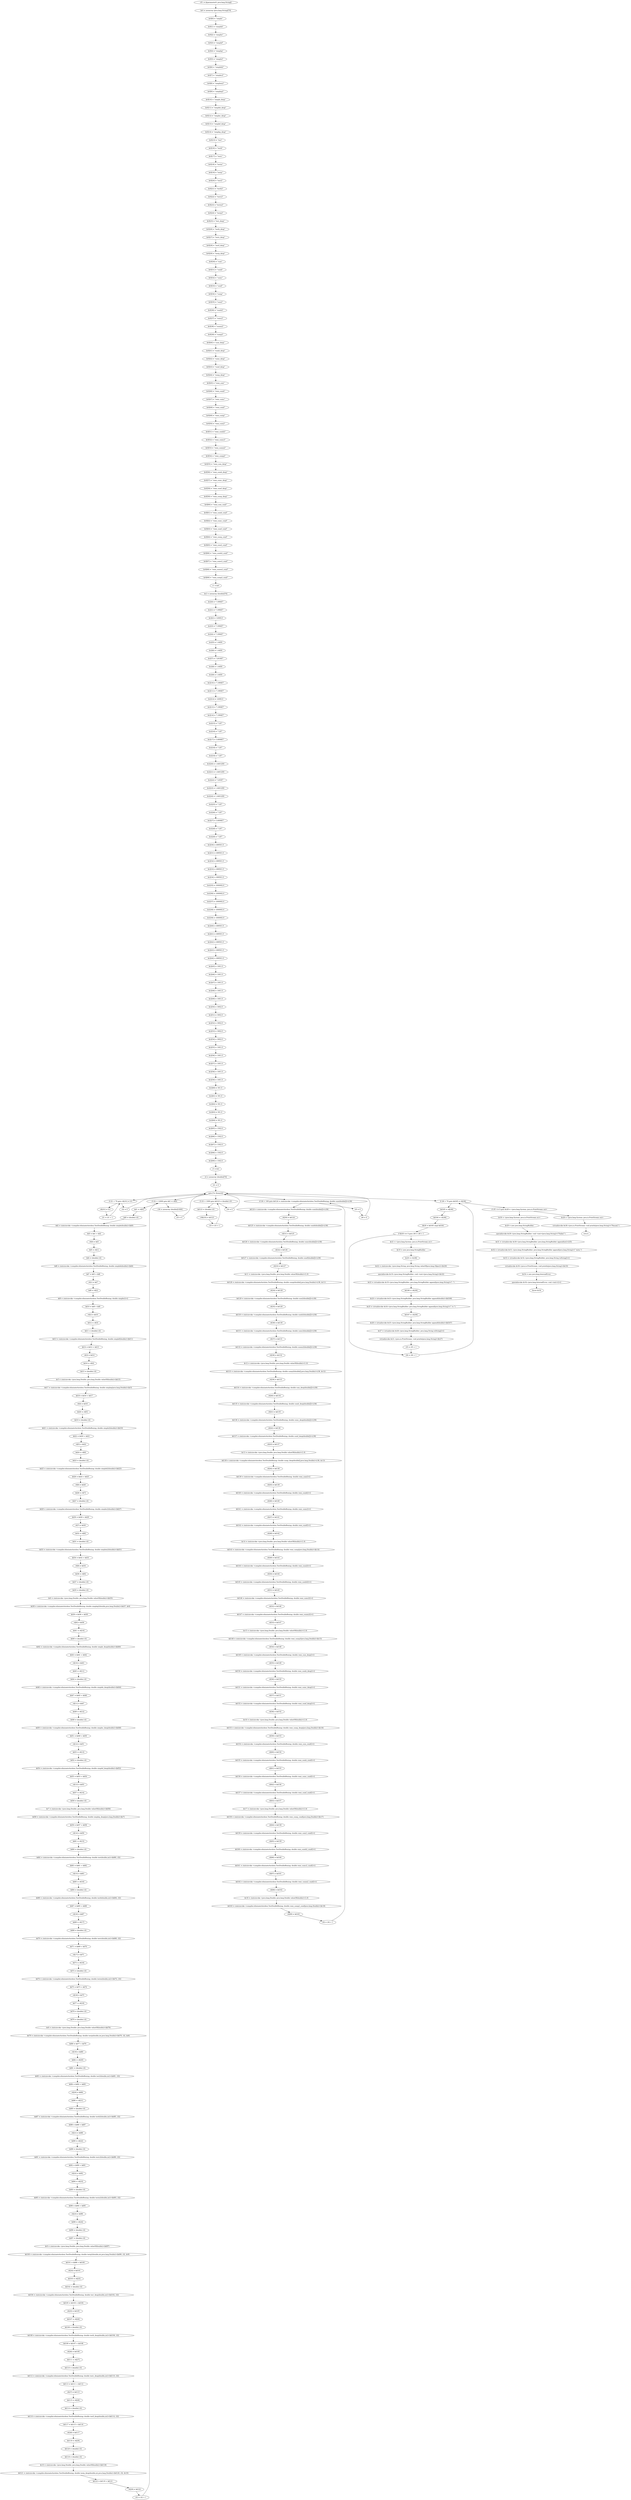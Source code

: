digraph "unitGraph" {
    "r35 := @parameter0: java.lang.String[]"
    "$r0 = newarray (java.lang.String)[70]"
    "$r0[0] = \"simple\""
    "$r0[1] = \"simpleb\""
    "$r0[2] = \"simplec\""
    "$r0[3] = \"simplef\""
    "$r0[4] = \"simplep\""
    "$r0[5] = \"simple2\""
    "$r0[6] = \"simpleb2\""
    "$r0[7] = \"simplec2\""
    "$r0[8] = \"simplem2\""
    "$r0[9] = \"simplep2\""
    "$r0[10] = \"simple_deop\""
    "$r0[11] = \"simpleb_deop\""
    "$r0[12] = \"simplec_deop\""
    "$r0[13] = \"simplef_deop\""
    "$r0[14] = \"simplep_deop\""
    "$r0[15] = \"test\""
    "$r0[16] = \"testb\""
    "$r0[17] = \"testc\""
    "$r0[18] = \"testm\""
    "$r0[19] = \"testp\""
    "$r0[20] = \"test2\""
    "$r0[21] = \"testb2\""
    "$r0[22] = \"testc2\""
    "$r0[23] = \"testm2\""
    "$r0[24] = \"testp2\""
    "$r0[25] = \"test_deop\""
    "$r0[26] = \"testb_deop\""
    "$r0[27] = \"testc_deop\""
    "$r0[28] = \"testf_deop\""
    "$r0[29] = \"testp_deop\""
    "$r0[30] = \"sum\""
    "$r0[31] = \"sumb\""
    "$r0[32] = \"sumc\""
    "$r0[33] = \"sumf\""
    "$r0[34] = \"sump\""
    "$r0[35] = \"sum2\""
    "$r0[36] = \"sumb2\""
    "$r0[37] = \"sumc2\""
    "$r0[38] = \"summ2\""
    "$r0[39] = \"sump2\""
    "$r0[40] = \"sum_deop\""
    "$r0[41] = \"sumb_deop\""
    "$r0[42] = \"sumc_deop\""
    "$r0[43] = \"sumf_deop\""
    "$r0[44] = \"sump_deop\""
    "$r0[45] = \"remi_sum\""
    "$r0[46] = \"remi_sumb\""
    "$r0[47] = \"remi_sumc\""
    "$r0[48] = \"remi_sumf\""
    "$r0[49] = \"remi_sump\""
    "$r0[50] = \"remi_sum2\""
    "$r0[51] = \"remi_sumb2\""
    "$r0[52] = \"remi_sumc2\""
    "$r0[53] = \"remi_summ2\""
    "$r0[54] = \"remi_sump2\""
    "$r0[55] = \"remi_sum_deop\""
    "$r0[56] = \"remi_sumb_deop\""
    "$r0[57] = \"remi_sumc_deop\""
    "$r0[58] = \"remi_sumf_deop\""
    "$r0[59] = \"remi_sump_deop\""
    "$r0[60] = \"remi_sum_cond\""
    "$r0[61] = \"remi_sumb_cond\""
    "$r0[62] = \"remi_sumc_cond\""
    "$r0[63] = \"remi_sumf_cond\""
    "$r0[64] = \"remi_sump_cond\""
    "$r0[65] = \"remi_sum2_cond\""
    "$r0[66] = \"remi_sumb2_cond\""
    "$r0[67] = \"remi_sumc2_cond\""
    "$r0[68] = \"remi_summ2_cond\""
    "$r0[69] = \"remi_sump2_cond\""
    "r1 = $r0"
    "$r2 = newarray (double)[70]"
    "$r2[0] = 7.1994E7"
    "$r2[1] = 7.1994E7"
    "$r2[2] = 12000.0"
    "$r2[3] = 7.1994E7"
    "$r2[4] = 7.1994E7"
    "$r2[5] = 1.44E8"
    "$r2[6] = 1.44E8"
    "$r2[7] = 7.2018E7"
    "$r2[8] = 1.44E8"
    "$r2[9] = 1.44E8"
    "$r2[10] = 7.1994E7"
    "$r2[11] = 7.1994E7"
    "$r2[12] = 12000.0"
    "$r2[13] = 7.1994E7"
    "$r2[14] = 7.1994E7"
    "$r2[15] = 7.2E7"
    "$r2[16] = 7.2E7"
    "$r2[17] = 3.6006E7"
    "$r2[18] = 7.2E7"
    "$r2[19] = 7.2E7"
    "$r2[20] = 1.44012E8"
    "$r2[21] = 1.44012E8"
    "$r2[22] = 7.203E7"
    "$r2[23] = 1.44012E8"
    "$r2[24] = 1.44012E8"
    "$r2[25] = 7.2E7"
    "$r2[26] = 7.2E7"
    "$r2[27] = 3.6006E7"
    "$r2[28] = 7.2E7"
    "$r2[29] = 7.2E7"
    "$r2[30] = 499501.0"
    "$r2[31] = 499501.0"
    "$r2[32] = 499501.0"
    "$r2[33] = 499501.0"
    "$r2[34] = 499501.0"
    "$r2[35] = 1000002.0"
    "$r2[36] = 1000002.0"
    "$r2[37] = 1000002.0"
    "$r2[38] = 1000002.0"
    "$r2[39] = 1000002.0"
    "$r2[40] = 499501.0"
    "$r2[41] = 499501.0"
    "$r2[42] = 499501.0"
    "$r2[43] = 499501.0"
    "$r2[44] = 499501.0"
    "$r2[45] = 1001.0"
    "$r2[46] = 1001.0"
    "$r2[47] = 1001.0"
    "$r2[48] = 1001.0"
    "$r2[49] = 1001.0"
    "$r2[50] = 3002.0"
    "$r2[51] = 3002.0"
    "$r2[52] = 3002.0"
    "$r2[53] = 3002.0"
    "$r2[54] = 3002.0"
    "$r2[55] = 1001.0"
    "$r2[56] = 1001.0"
    "$r2[57] = 1001.0"
    "$r2[58] = 1001.0"
    "$r2[59] = 1001.0"
    "$r2[60] = 501.0"
    "$r2[61] = 501.0"
    "$r2[62] = 501.0"
    "$r2[63] = 501.0"
    "$r2[64] = 501.0"
    "$r2[65] = 1502.0"
    "$r2[66] = 1502.0"
    "$r2[67] = 1502.0"
    "$r2[68] = 1502.0"
    "$r2[69] = 1502.0"
    "r3 = $r2"
    "r4 = newarray (double)[70]"
    "i31 = 0"
    "goto [?= (branch)]"
    "r4[i31] = 0.0"
    "i31 = i31 + 1"
    "if i31 < 70 goto r4[i31] = 0.0"
    "i32 = 0"
    "$d1 = r4[0]"
    "$d0 = (double) i32"
    "$d2 = staticinvoke <compiler.eliminateAutobox.TestDoubleBoxing: double simple(double)>($d0)"
    "$d3 = $d1 + $d2"
    "r4[0] = $d3"
    "$d5 = r4[1]"
    "$d4 = (double) i32"
    "$d6 = staticinvoke <compiler.eliminateAutobox.TestDoubleBoxing: double simpleb(double)>($d4)"
    "$d7 = $d5 + $d6"
    "r4[1] = $d7"
    "$d8 = r4[2]"
    "$d9 = staticinvoke <compiler.eliminateAutobox.TestDoubleBoxing: double simplec()>()"
    "$d10 = $d8 + $d9"
    "r4[2] = $d10"
    "$d12 = r4[3]"
    "$d11 = (double) i32"
    "$d13 = staticinvoke <compiler.eliminateAutobox.TestDoubleBoxing: double simplef(double)>($d11)"
    "$d14 = $d12 + $d13"
    "r4[3] = $d14"
    "$d16 = r4[4]"
    "$d15 = (double) i32"
    "$r5 = staticinvoke <java.lang.Double: java.lang.Double valueOf(double)>($d15)"
    "$d17 = staticinvoke <compiler.eliminateAutobox.TestDoubleBoxing: double simplep(java.lang.Double)>($r5)"
    "$d18 = $d16 + $d17"
    "r4[4] = $d18"
    "$d20 = r4[5]"
    "$d19 = (double) i32"
    "$d21 = staticinvoke <compiler.eliminateAutobox.TestDoubleBoxing: double simple2(double)>($d19)"
    "$d22 = $d20 + $d21"
    "r4[5] = $d22"
    "$d24 = r4[6]"
    "$d23 = (double) i32"
    "$d25 = staticinvoke <compiler.eliminateAutobox.TestDoubleBoxing: double simpleb2(double)>($d23)"
    "$d26 = $d24 + $d25"
    "r4[6] = $d26"
    "$d28 = r4[7]"
    "$d27 = (double) i32"
    "$d29 = staticinvoke <compiler.eliminateAutobox.TestDoubleBoxing: double simplec2(double)>($d27)"
    "$d30 = $d28 + $d29"
    "r4[7] = $d30"
    "$d32 = r4[8]"
    "$d31 = (double) i32"
    "$d33 = staticinvoke <compiler.eliminateAutobox.TestDoubleBoxing: double simplem2(double)>($d31)"
    "$d34 = $d32 + $d33"
    "r4[8] = $d34"
    "$d36 = r4[9]"
    "$d37 = (double) i32"
    "$d35 = (double) i32"
    "$r6 = staticinvoke <java.lang.Double: java.lang.Double valueOf(double)>($d35)"
    "$d38 = staticinvoke <compiler.eliminateAutobox.TestDoubleBoxing: double simplep2(double,java.lang.Double)>($d37, $r6)"
    "$d39 = $d36 + $d38"
    "r4[9] = $d39"
    "$d41 = r4[10]"
    "$d40 = (double) i32"
    "$d42 = staticinvoke <compiler.eliminateAutobox.TestDoubleBoxing: double simple_deop(double)>($d40)"
    "$d43 = $d41 + $d42"
    "r4[10] = $d43"
    "$d45 = r4[11]"
    "$d44 = (double) i32"
    "$d46 = staticinvoke <compiler.eliminateAutobox.TestDoubleBoxing: double simpleb_deop(double)>($d44)"
    "$d47 = $d45 + $d46"
    "r4[11] = $d47"
    "$d49 = r4[12]"
    "$d48 = (double) i32"
    "$d50 = staticinvoke <compiler.eliminateAutobox.TestDoubleBoxing: double simplec_deop(double)>($d48)"
    "$d51 = $d49 + $d50"
    "r4[12] = $d51"
    "$d53 = r4[13]"
    "$d52 = (double) i32"
    "$d54 = staticinvoke <compiler.eliminateAutobox.TestDoubleBoxing: double simplef_deop(double)>($d52)"
    "$d55 = $d53 + $d54"
    "r4[13] = $d55"
    "$d57 = r4[14]"
    "$d56 = (double) i32"
    "$r7 = staticinvoke <java.lang.Double: java.lang.Double valueOf(double)>($d56)"
    "$d58 = staticinvoke <compiler.eliminateAutobox.TestDoubleBoxing: double simplep_deop(java.lang.Double)>($r7)"
    "$d59 = $d57 + $d58"
    "r4[14] = $d59"
    "$d61 = r4[15]"
    "$d60 = (double) i32"
    "$d62 = staticinvoke <compiler.eliminateAutobox.TestDoubleBoxing: double test(double,int)>($d60, i32)"
    "$d63 = $d61 + $d62"
    "r4[15] = $d63"
    "$d65 = r4[16]"
    "$d64 = (double) i32"
    "$d66 = staticinvoke <compiler.eliminateAutobox.TestDoubleBoxing: double testb(double,int)>($d64, i32)"
    "$d67 = $d65 + $d66"
    "r4[16] = $d67"
    "$d69 = r4[17]"
    "$d68 = (double) i32"
    "$d70 = staticinvoke <compiler.eliminateAutobox.TestDoubleBoxing: double testc(double,int)>($d68, i32)"
    "$d71 = $d69 + $d70"
    "r4[17] = $d71"
    "$d73 = r4[18]"
    "$d72 = (double) i32"
    "$d74 = staticinvoke <compiler.eliminateAutobox.TestDoubleBoxing: double testm(double,int)>($d72, i32)"
    "$d75 = $d73 + $d74"
    "r4[18] = $d75"
    "$d77 = r4[19]"
    "$d78 = (double) i32"
    "$d76 = (double) i32"
    "$r8 = staticinvoke <java.lang.Double: java.lang.Double valueOf(double)>($d76)"
    "$d79 = staticinvoke <compiler.eliminateAutobox.TestDoubleBoxing: double testp(double,int,java.lang.Double)>($d78, i32, $r8)"
    "$d80 = $d77 + $d79"
    "r4[19] = $d80"
    "$d82 = r4[20]"
    "$d81 = (double) i32"
    "$d83 = staticinvoke <compiler.eliminateAutobox.TestDoubleBoxing: double test2(double,int)>($d81, i32)"
    "$d84 = $d82 + $d83"
    "r4[20] = $d84"
    "$d86 = r4[21]"
    "$d85 = (double) i32"
    "$d87 = staticinvoke <compiler.eliminateAutobox.TestDoubleBoxing: double testb2(double,int)>($d85, i32)"
    "$d88 = $d86 + $d87"
    "r4[21] = $d88"
    "$d90 = r4[22]"
    "$d89 = (double) i32"
    "$d91 = staticinvoke <compiler.eliminateAutobox.TestDoubleBoxing: double testc2(double,int)>($d89, i32)"
    "$d92 = $d90 + $d91"
    "r4[22] = $d92"
    "$d94 = r4[23]"
    "$d93 = (double) i32"
    "$d95 = staticinvoke <compiler.eliminateAutobox.TestDoubleBoxing: double testm2(double,int)>($d93, i32)"
    "$d96 = $d94 + $d95"
    "r4[23] = $d96"
    "$d98 = r4[24]"
    "$d99 = (double) i32"
    "$d97 = (double) i32"
    "$r9 = staticinvoke <java.lang.Double: java.lang.Double valueOf(double)>($d97)"
    "$d100 = staticinvoke <compiler.eliminateAutobox.TestDoubleBoxing: double testp2(double,int,java.lang.Double)>($d99, i32, $r9)"
    "$d101 = $d98 + $d100"
    "r4[24] = $d101"
    "$d103 = r4[25]"
    "$d102 = (double) i32"
    "$d104 = staticinvoke <compiler.eliminateAutobox.TestDoubleBoxing: double test_deop(double,int)>($d102, i32)"
    "$d105 = $d103 + $d104"
    "r4[25] = $d105"
    "$d107 = r4[26]"
    "$d106 = (double) i32"
    "$d108 = staticinvoke <compiler.eliminateAutobox.TestDoubleBoxing: double testb_deop(double,int)>($d106, i32)"
    "$d109 = $d107 + $d108"
    "r4[26] = $d109"
    "$d111 = r4[27]"
    "$d110 = (double) i32"
    "$d112 = staticinvoke <compiler.eliminateAutobox.TestDoubleBoxing: double testc_deop(double,int)>($d110, i32)"
    "$d113 = $d111 + $d112"
    "r4[27] = $d113"
    "$d115 = r4[28]"
    "$d114 = (double) i32"
    "$d116 = staticinvoke <compiler.eliminateAutobox.TestDoubleBoxing: double testf_deop(double,int)>($d114, i32)"
    "$d117 = $d115 + $d116"
    "r4[28] = $d117"
    "$d119 = r4[29]"
    "$d120 = (double) i32"
    "$d118 = (double) i32"
    "$r10 = staticinvoke <java.lang.Double: java.lang.Double valueOf(double)>($d118)"
    "$d121 = staticinvoke <compiler.eliminateAutobox.TestDoubleBoxing: double testp_deop(double,int,java.lang.Double)>($d120, i32, $r10)"
    "$d122 = $d119 + $d121"
    "r4[29] = $d122"
    "i32 = i32 + 1"
    "if i32 < 12000 goto $d1 = r4[0]"
    "r36 = newarray (double)[1000]"
    "i33 = 0"
    "$d123 = (double) i33"
    "r36[i33] = $d123"
    "i33 = i33 + 1"
    "if i33 < 1000 goto $d123 = (double) i33"
    "i34 = 0"
    "$d124 = staticinvoke <compiler.eliminateAutobox.TestDoubleBoxing: double sum(double[])>(r36)"
    "r4[30] = $d124"
    "$d125 = staticinvoke <compiler.eliminateAutobox.TestDoubleBoxing: double sumb(double[])>(r36)"
    "r4[31] = $d125"
    "$d126 = staticinvoke <compiler.eliminateAutobox.TestDoubleBoxing: double sumc(double[])>(r36)"
    "r4[32] = $d126"
    "$d127 = staticinvoke <compiler.eliminateAutobox.TestDoubleBoxing: double sumf(double[])>(r36)"
    "r4[33] = $d127"
    "$r11 = staticinvoke <java.lang.Double: java.lang.Double valueOf(double)>(1.0)"
    "$d128 = staticinvoke <compiler.eliminateAutobox.TestDoubleBoxing: double sump(double[],java.lang.Double)>(r36, $r11)"
    "r4[34] = $d128"
    "$d129 = staticinvoke <compiler.eliminateAutobox.TestDoubleBoxing: double sum2(double[])>(r36)"
    "r4[35] = $d129"
    "$d130 = staticinvoke <compiler.eliminateAutobox.TestDoubleBoxing: double sumb2(double[])>(r36)"
    "r4[36] = $d130"
    "$d131 = staticinvoke <compiler.eliminateAutobox.TestDoubleBoxing: double sumc2(double[])>(r36)"
    "r4[37] = $d131"
    "$d132 = staticinvoke <compiler.eliminateAutobox.TestDoubleBoxing: double summ2(double[])>(r36)"
    "r4[38] = $d132"
    "$r12 = staticinvoke <java.lang.Double: java.lang.Double valueOf(double)>(1.0)"
    "$d133 = staticinvoke <compiler.eliminateAutobox.TestDoubleBoxing: double sump2(double[],java.lang.Double)>(r36, $r12)"
    "r4[39] = $d133"
    "$d134 = staticinvoke <compiler.eliminateAutobox.TestDoubleBoxing: double sum_deop(double[])>(r36)"
    "r4[40] = $d134"
    "$d135 = staticinvoke <compiler.eliminateAutobox.TestDoubleBoxing: double sumb_deop(double[])>(r36)"
    "r4[41] = $d135"
    "$d136 = staticinvoke <compiler.eliminateAutobox.TestDoubleBoxing: double sumc_deop(double[])>(r36)"
    "r4[42] = $d136"
    "$d137 = staticinvoke <compiler.eliminateAutobox.TestDoubleBoxing: double sumf_deop(double[])>(r36)"
    "r4[43] = $d137"
    "$r13 = staticinvoke <java.lang.Double: java.lang.Double valueOf(double)>(1.0)"
    "$d138 = staticinvoke <compiler.eliminateAutobox.TestDoubleBoxing: double sump_deop(double[],java.lang.Double)>(r36, $r13)"
    "r4[44] = $d138"
    "$d139 = staticinvoke <compiler.eliminateAutobox.TestDoubleBoxing: double remi_sum()>()"
    "r4[45] = $d139"
    "$d140 = staticinvoke <compiler.eliminateAutobox.TestDoubleBoxing: double remi_sumb()>()"
    "r4[46] = $d140"
    "$d141 = staticinvoke <compiler.eliminateAutobox.TestDoubleBoxing: double remi_sumc()>()"
    "r4[47] = $d141"
    "$d142 = staticinvoke <compiler.eliminateAutobox.TestDoubleBoxing: double remi_sumf()>()"
    "r4[48] = $d142"
    "$r14 = staticinvoke <java.lang.Double: java.lang.Double valueOf(double)>(1.0)"
    "$d143 = staticinvoke <compiler.eliminateAutobox.TestDoubleBoxing: double remi_sump(java.lang.Double)>($r14)"
    "r4[49] = $d143"
    "$d144 = staticinvoke <compiler.eliminateAutobox.TestDoubleBoxing: double remi_sum2()>()"
    "r4[50] = $d144"
    "$d145 = staticinvoke <compiler.eliminateAutobox.TestDoubleBoxing: double remi_sumb2()>()"
    "r4[51] = $d145"
    "$d146 = staticinvoke <compiler.eliminateAutobox.TestDoubleBoxing: double remi_sumc2()>()"
    "r4[52] = $d146"
    "$d147 = staticinvoke <compiler.eliminateAutobox.TestDoubleBoxing: double remi_summ2()>()"
    "r4[53] = $d147"
    "$r15 = staticinvoke <java.lang.Double: java.lang.Double valueOf(double)>(1.0)"
    "$d148 = staticinvoke <compiler.eliminateAutobox.TestDoubleBoxing: double remi_sump2(java.lang.Double)>($r15)"
    "r4[54] = $d148"
    "$d149 = staticinvoke <compiler.eliminateAutobox.TestDoubleBoxing: double remi_sum_deop()>()"
    "r4[55] = $d149"
    "$d150 = staticinvoke <compiler.eliminateAutobox.TestDoubleBoxing: double remi_sumb_deop()>()"
    "r4[56] = $d150"
    "$d151 = staticinvoke <compiler.eliminateAutobox.TestDoubleBoxing: double remi_sumc_deop()>()"
    "r4[57] = $d151"
    "$d152 = staticinvoke <compiler.eliminateAutobox.TestDoubleBoxing: double remi_sumf_deop()>()"
    "r4[58] = $d152"
    "$r16 = staticinvoke <java.lang.Double: java.lang.Double valueOf(double)>(1.0)"
    "$d153 = staticinvoke <compiler.eliminateAutobox.TestDoubleBoxing: double remi_sump_deop(java.lang.Double)>($r16)"
    "r4[59] = $d153"
    "$d154 = staticinvoke <compiler.eliminateAutobox.TestDoubleBoxing: double remi_sum_cond()>()"
    "r4[60] = $d154"
    "$d155 = staticinvoke <compiler.eliminateAutobox.TestDoubleBoxing: double remi_sumb_cond()>()"
    "r4[61] = $d155"
    "$d156 = staticinvoke <compiler.eliminateAutobox.TestDoubleBoxing: double remi_sumc_cond()>()"
    "r4[62] = $d156"
    "$d157 = staticinvoke <compiler.eliminateAutobox.TestDoubleBoxing: double remi_sumf_cond()>()"
    "r4[63] = $d157"
    "$r17 = staticinvoke <java.lang.Double: java.lang.Double valueOf(double)>(1.0)"
    "$d158 = staticinvoke <compiler.eliminateAutobox.TestDoubleBoxing: double remi_sump_cond(java.lang.Double)>($r17)"
    "r4[64] = $d158"
    "$d159 = staticinvoke <compiler.eliminateAutobox.TestDoubleBoxing: double remi_sum2_cond()>()"
    "r4[65] = $d159"
    "$d160 = staticinvoke <compiler.eliminateAutobox.TestDoubleBoxing: double remi_sumb2_cond()>()"
    "r4[66] = $d160"
    "$d161 = staticinvoke <compiler.eliminateAutobox.TestDoubleBoxing: double remi_sumc2_cond()>()"
    "r4[67] = $d161"
    "$d162 = staticinvoke <compiler.eliminateAutobox.TestDoubleBoxing: double remi_summ2_cond()>()"
    "r4[68] = $d162"
    "$r18 = staticinvoke <java.lang.Double: java.lang.Double valueOf(double)>(1.0)"
    "$d163 = staticinvoke <compiler.eliminateAutobox.TestDoubleBoxing: double remi_sump2_cond(java.lang.Double)>($r18)"
    "r4[69] = $d163"
    "i34 = i34 + 1"
    "if i34 < 100 goto $d124 = staticinvoke <compiler.eliminateAutobox.TestDoubleBoxing: double sum(double[])>(r36)"
    "i35 = 0"
    "i36 = 0"
    "$d165 = r4[i36]"
    "$d164 = r3[i36]"
    "$b30 = $d165 cmpl $d164"
    "if $b30 == 0 goto i36 = i36 + 1"
    "$r21 = <java.lang.System: java.io.PrintStream err>"
    "$r19 = new java.lang.StringBuilder"
    "$r20 = r1[i36]"
    "$r22 = staticinvoke <java.lang.String: java.lang.String valueOf(java.lang.Object)>($r20)"
    "specialinvoke $r19.<java.lang.StringBuilder: void <init>(java.lang.String)>($r22)"
    "$r23 = virtualinvoke $r19.<java.lang.StringBuilder: java.lang.StringBuilder append(java.lang.String)>(\": \")"
    "$d166 = r4[i36]"
    "$r24 = virtualinvoke $r23.<java.lang.StringBuilder: java.lang.StringBuilder append(double)>($d166)"
    "$r25 = virtualinvoke $r24.<java.lang.StringBuilder: java.lang.StringBuilder append(java.lang.String)>(\" != \")"
    "$d167 = r3[i36]"
    "$r26 = virtualinvoke $r25.<java.lang.StringBuilder: java.lang.StringBuilder append(double)>($d167)"
    "$r27 = virtualinvoke $r26.<java.lang.StringBuilder: java.lang.String toString()>()"
    "virtualinvoke $r21.<java.io.PrintStream: void println(java.lang.String)>($r27)"
    "i35 = i35 + 1"
    "i36 = i36 + 1"
    "if i36 < 70 goto $d165 = r4[i36]"
    "if i35 <= 0 goto $r28 = <java.lang.System: java.io.PrintStream out>"
    "$r30 = <java.lang.System: java.io.PrintStream err>"
    "$r29 = new java.lang.StringBuilder"
    "specialinvoke $r29.<java.lang.StringBuilder: void <init>(java.lang.String)>(\"Failed \")"
    "$r31 = virtualinvoke $r29.<java.lang.StringBuilder: java.lang.StringBuilder append(int)>(i35)"
    "$r32 = virtualinvoke $r31.<java.lang.StringBuilder: java.lang.StringBuilder append(java.lang.String)>(\" tests.\")"
    "$r33 = virtualinvoke $r32.<java.lang.StringBuilder: java.lang.String toString()>()"
    "virtualinvoke $r30.<java.io.PrintStream: void println(java.lang.String)>($r33)"
    "$r34 = new java.lang.InternalError"
    "specialinvoke $r34.<java.lang.InternalError: void <init>()>()"
    "throw $r34"
    "$r28 = <java.lang.System: java.io.PrintStream out>"
    "virtualinvoke $r28.<java.io.PrintStream: void println(java.lang.String)>(\"Passed.\")"
    "return"
    "r35 := @parameter0: java.lang.String[]"->"$r0 = newarray (java.lang.String)[70]";
    "$r0 = newarray (java.lang.String)[70]"->"$r0[0] = \"simple\"";
    "$r0[0] = \"simple\""->"$r0[1] = \"simpleb\"";
    "$r0[1] = \"simpleb\""->"$r0[2] = \"simplec\"";
    "$r0[2] = \"simplec\""->"$r0[3] = \"simplef\"";
    "$r0[3] = \"simplef\""->"$r0[4] = \"simplep\"";
    "$r0[4] = \"simplep\""->"$r0[5] = \"simple2\"";
    "$r0[5] = \"simple2\""->"$r0[6] = \"simpleb2\"";
    "$r0[6] = \"simpleb2\""->"$r0[7] = \"simplec2\"";
    "$r0[7] = \"simplec2\""->"$r0[8] = \"simplem2\"";
    "$r0[8] = \"simplem2\""->"$r0[9] = \"simplep2\"";
    "$r0[9] = \"simplep2\""->"$r0[10] = \"simple_deop\"";
    "$r0[10] = \"simple_deop\""->"$r0[11] = \"simpleb_deop\"";
    "$r0[11] = \"simpleb_deop\""->"$r0[12] = \"simplec_deop\"";
    "$r0[12] = \"simplec_deop\""->"$r0[13] = \"simplef_deop\"";
    "$r0[13] = \"simplef_deop\""->"$r0[14] = \"simplep_deop\"";
    "$r0[14] = \"simplep_deop\""->"$r0[15] = \"test\"";
    "$r0[15] = \"test\""->"$r0[16] = \"testb\"";
    "$r0[16] = \"testb\""->"$r0[17] = \"testc\"";
    "$r0[17] = \"testc\""->"$r0[18] = \"testm\"";
    "$r0[18] = \"testm\""->"$r0[19] = \"testp\"";
    "$r0[19] = \"testp\""->"$r0[20] = \"test2\"";
    "$r0[20] = \"test2\""->"$r0[21] = \"testb2\"";
    "$r0[21] = \"testb2\""->"$r0[22] = \"testc2\"";
    "$r0[22] = \"testc2\""->"$r0[23] = \"testm2\"";
    "$r0[23] = \"testm2\""->"$r0[24] = \"testp2\"";
    "$r0[24] = \"testp2\""->"$r0[25] = \"test_deop\"";
    "$r0[25] = \"test_deop\""->"$r0[26] = \"testb_deop\"";
    "$r0[26] = \"testb_deop\""->"$r0[27] = \"testc_deop\"";
    "$r0[27] = \"testc_deop\""->"$r0[28] = \"testf_deop\"";
    "$r0[28] = \"testf_deop\""->"$r0[29] = \"testp_deop\"";
    "$r0[29] = \"testp_deop\""->"$r0[30] = \"sum\"";
    "$r0[30] = \"sum\""->"$r0[31] = \"sumb\"";
    "$r0[31] = \"sumb\""->"$r0[32] = \"sumc\"";
    "$r0[32] = \"sumc\""->"$r0[33] = \"sumf\"";
    "$r0[33] = \"sumf\""->"$r0[34] = \"sump\"";
    "$r0[34] = \"sump\""->"$r0[35] = \"sum2\"";
    "$r0[35] = \"sum2\""->"$r0[36] = \"sumb2\"";
    "$r0[36] = \"sumb2\""->"$r0[37] = \"sumc2\"";
    "$r0[37] = \"sumc2\""->"$r0[38] = \"summ2\"";
    "$r0[38] = \"summ2\""->"$r0[39] = \"sump2\"";
    "$r0[39] = \"sump2\""->"$r0[40] = \"sum_deop\"";
    "$r0[40] = \"sum_deop\""->"$r0[41] = \"sumb_deop\"";
    "$r0[41] = \"sumb_deop\""->"$r0[42] = \"sumc_deop\"";
    "$r0[42] = \"sumc_deop\""->"$r0[43] = \"sumf_deop\"";
    "$r0[43] = \"sumf_deop\""->"$r0[44] = \"sump_deop\"";
    "$r0[44] = \"sump_deop\""->"$r0[45] = \"remi_sum\"";
    "$r0[45] = \"remi_sum\""->"$r0[46] = \"remi_sumb\"";
    "$r0[46] = \"remi_sumb\""->"$r0[47] = \"remi_sumc\"";
    "$r0[47] = \"remi_sumc\""->"$r0[48] = \"remi_sumf\"";
    "$r0[48] = \"remi_sumf\""->"$r0[49] = \"remi_sump\"";
    "$r0[49] = \"remi_sump\""->"$r0[50] = \"remi_sum2\"";
    "$r0[50] = \"remi_sum2\""->"$r0[51] = \"remi_sumb2\"";
    "$r0[51] = \"remi_sumb2\""->"$r0[52] = \"remi_sumc2\"";
    "$r0[52] = \"remi_sumc2\""->"$r0[53] = \"remi_summ2\"";
    "$r0[53] = \"remi_summ2\""->"$r0[54] = \"remi_sump2\"";
    "$r0[54] = \"remi_sump2\""->"$r0[55] = \"remi_sum_deop\"";
    "$r0[55] = \"remi_sum_deop\""->"$r0[56] = \"remi_sumb_deop\"";
    "$r0[56] = \"remi_sumb_deop\""->"$r0[57] = \"remi_sumc_deop\"";
    "$r0[57] = \"remi_sumc_deop\""->"$r0[58] = \"remi_sumf_deop\"";
    "$r0[58] = \"remi_sumf_deop\""->"$r0[59] = \"remi_sump_deop\"";
    "$r0[59] = \"remi_sump_deop\""->"$r0[60] = \"remi_sum_cond\"";
    "$r0[60] = \"remi_sum_cond\""->"$r0[61] = \"remi_sumb_cond\"";
    "$r0[61] = \"remi_sumb_cond\""->"$r0[62] = \"remi_sumc_cond\"";
    "$r0[62] = \"remi_sumc_cond\""->"$r0[63] = \"remi_sumf_cond\"";
    "$r0[63] = \"remi_sumf_cond\""->"$r0[64] = \"remi_sump_cond\"";
    "$r0[64] = \"remi_sump_cond\""->"$r0[65] = \"remi_sum2_cond\"";
    "$r0[65] = \"remi_sum2_cond\""->"$r0[66] = \"remi_sumb2_cond\"";
    "$r0[66] = \"remi_sumb2_cond\""->"$r0[67] = \"remi_sumc2_cond\"";
    "$r0[67] = \"remi_sumc2_cond\""->"$r0[68] = \"remi_summ2_cond\"";
    "$r0[68] = \"remi_summ2_cond\""->"$r0[69] = \"remi_sump2_cond\"";
    "$r0[69] = \"remi_sump2_cond\""->"r1 = $r0";
    "r1 = $r0"->"$r2 = newarray (double)[70]";
    "$r2 = newarray (double)[70]"->"$r2[0] = 7.1994E7";
    "$r2[0] = 7.1994E7"->"$r2[1] = 7.1994E7";
    "$r2[1] = 7.1994E7"->"$r2[2] = 12000.0";
    "$r2[2] = 12000.0"->"$r2[3] = 7.1994E7";
    "$r2[3] = 7.1994E7"->"$r2[4] = 7.1994E7";
    "$r2[4] = 7.1994E7"->"$r2[5] = 1.44E8";
    "$r2[5] = 1.44E8"->"$r2[6] = 1.44E8";
    "$r2[6] = 1.44E8"->"$r2[7] = 7.2018E7";
    "$r2[7] = 7.2018E7"->"$r2[8] = 1.44E8";
    "$r2[8] = 1.44E8"->"$r2[9] = 1.44E8";
    "$r2[9] = 1.44E8"->"$r2[10] = 7.1994E7";
    "$r2[10] = 7.1994E7"->"$r2[11] = 7.1994E7";
    "$r2[11] = 7.1994E7"->"$r2[12] = 12000.0";
    "$r2[12] = 12000.0"->"$r2[13] = 7.1994E7";
    "$r2[13] = 7.1994E7"->"$r2[14] = 7.1994E7";
    "$r2[14] = 7.1994E7"->"$r2[15] = 7.2E7";
    "$r2[15] = 7.2E7"->"$r2[16] = 7.2E7";
    "$r2[16] = 7.2E7"->"$r2[17] = 3.6006E7";
    "$r2[17] = 3.6006E7"->"$r2[18] = 7.2E7";
    "$r2[18] = 7.2E7"->"$r2[19] = 7.2E7";
    "$r2[19] = 7.2E7"->"$r2[20] = 1.44012E8";
    "$r2[20] = 1.44012E8"->"$r2[21] = 1.44012E8";
    "$r2[21] = 1.44012E8"->"$r2[22] = 7.203E7";
    "$r2[22] = 7.203E7"->"$r2[23] = 1.44012E8";
    "$r2[23] = 1.44012E8"->"$r2[24] = 1.44012E8";
    "$r2[24] = 1.44012E8"->"$r2[25] = 7.2E7";
    "$r2[25] = 7.2E7"->"$r2[26] = 7.2E7";
    "$r2[26] = 7.2E7"->"$r2[27] = 3.6006E7";
    "$r2[27] = 3.6006E7"->"$r2[28] = 7.2E7";
    "$r2[28] = 7.2E7"->"$r2[29] = 7.2E7";
    "$r2[29] = 7.2E7"->"$r2[30] = 499501.0";
    "$r2[30] = 499501.0"->"$r2[31] = 499501.0";
    "$r2[31] = 499501.0"->"$r2[32] = 499501.0";
    "$r2[32] = 499501.0"->"$r2[33] = 499501.0";
    "$r2[33] = 499501.0"->"$r2[34] = 499501.0";
    "$r2[34] = 499501.0"->"$r2[35] = 1000002.0";
    "$r2[35] = 1000002.0"->"$r2[36] = 1000002.0";
    "$r2[36] = 1000002.0"->"$r2[37] = 1000002.0";
    "$r2[37] = 1000002.0"->"$r2[38] = 1000002.0";
    "$r2[38] = 1000002.0"->"$r2[39] = 1000002.0";
    "$r2[39] = 1000002.0"->"$r2[40] = 499501.0";
    "$r2[40] = 499501.0"->"$r2[41] = 499501.0";
    "$r2[41] = 499501.0"->"$r2[42] = 499501.0";
    "$r2[42] = 499501.0"->"$r2[43] = 499501.0";
    "$r2[43] = 499501.0"->"$r2[44] = 499501.0";
    "$r2[44] = 499501.0"->"$r2[45] = 1001.0";
    "$r2[45] = 1001.0"->"$r2[46] = 1001.0";
    "$r2[46] = 1001.0"->"$r2[47] = 1001.0";
    "$r2[47] = 1001.0"->"$r2[48] = 1001.0";
    "$r2[48] = 1001.0"->"$r2[49] = 1001.0";
    "$r2[49] = 1001.0"->"$r2[50] = 3002.0";
    "$r2[50] = 3002.0"->"$r2[51] = 3002.0";
    "$r2[51] = 3002.0"->"$r2[52] = 3002.0";
    "$r2[52] = 3002.0"->"$r2[53] = 3002.0";
    "$r2[53] = 3002.0"->"$r2[54] = 3002.0";
    "$r2[54] = 3002.0"->"$r2[55] = 1001.0";
    "$r2[55] = 1001.0"->"$r2[56] = 1001.0";
    "$r2[56] = 1001.0"->"$r2[57] = 1001.0";
    "$r2[57] = 1001.0"->"$r2[58] = 1001.0";
    "$r2[58] = 1001.0"->"$r2[59] = 1001.0";
    "$r2[59] = 1001.0"->"$r2[60] = 501.0";
    "$r2[60] = 501.0"->"$r2[61] = 501.0";
    "$r2[61] = 501.0"->"$r2[62] = 501.0";
    "$r2[62] = 501.0"->"$r2[63] = 501.0";
    "$r2[63] = 501.0"->"$r2[64] = 501.0";
    "$r2[64] = 501.0"->"$r2[65] = 1502.0";
    "$r2[65] = 1502.0"->"$r2[66] = 1502.0";
    "$r2[66] = 1502.0"->"$r2[67] = 1502.0";
    "$r2[67] = 1502.0"->"$r2[68] = 1502.0";
    "$r2[68] = 1502.0"->"$r2[69] = 1502.0";
    "$r2[69] = 1502.0"->"r3 = $r2";
    "r3 = $r2"->"r4 = newarray (double)[70]";
    "r4 = newarray (double)[70]"->"i31 = 0";
    "i31 = 0"->"goto [?= (branch)]";
    "goto [?= (branch)]"->"if i31 < 70 goto r4[i31] = 0.0";
    "r4[i31] = 0.0"->"i31 = i31 + 1";
    "i31 = i31 + 1"->"if i31 < 70 goto r4[i31] = 0.0";
    "if i31 < 70 goto r4[i31] = 0.0"->"i32 = 0";
    "if i31 < 70 goto r4[i31] = 0.0"->"r4[i31] = 0.0";
    "i32 = 0"->"goto [?= (branch)]";
    "goto [?= (branch)]"->"if i32 < 12000 goto $d1 = r4[0]";
    "$d1 = r4[0]"->"$d0 = (double) i32";
    "$d0 = (double) i32"->"$d2 = staticinvoke <compiler.eliminateAutobox.TestDoubleBoxing: double simple(double)>($d0)";
    "$d2 = staticinvoke <compiler.eliminateAutobox.TestDoubleBoxing: double simple(double)>($d0)"->"$d3 = $d1 + $d2";
    "$d3 = $d1 + $d2"->"r4[0] = $d3";
    "r4[0] = $d3"->"$d5 = r4[1]";
    "$d5 = r4[1]"->"$d4 = (double) i32";
    "$d4 = (double) i32"->"$d6 = staticinvoke <compiler.eliminateAutobox.TestDoubleBoxing: double simpleb(double)>($d4)";
    "$d6 = staticinvoke <compiler.eliminateAutobox.TestDoubleBoxing: double simpleb(double)>($d4)"->"$d7 = $d5 + $d6";
    "$d7 = $d5 + $d6"->"r4[1] = $d7";
    "r4[1] = $d7"->"$d8 = r4[2]";
    "$d8 = r4[2]"->"$d9 = staticinvoke <compiler.eliminateAutobox.TestDoubleBoxing: double simplec()>()";
    "$d9 = staticinvoke <compiler.eliminateAutobox.TestDoubleBoxing: double simplec()>()"->"$d10 = $d8 + $d9";
    "$d10 = $d8 + $d9"->"r4[2] = $d10";
    "r4[2] = $d10"->"$d12 = r4[3]";
    "$d12 = r4[3]"->"$d11 = (double) i32";
    "$d11 = (double) i32"->"$d13 = staticinvoke <compiler.eliminateAutobox.TestDoubleBoxing: double simplef(double)>($d11)";
    "$d13 = staticinvoke <compiler.eliminateAutobox.TestDoubleBoxing: double simplef(double)>($d11)"->"$d14 = $d12 + $d13";
    "$d14 = $d12 + $d13"->"r4[3] = $d14";
    "r4[3] = $d14"->"$d16 = r4[4]";
    "$d16 = r4[4]"->"$d15 = (double) i32";
    "$d15 = (double) i32"->"$r5 = staticinvoke <java.lang.Double: java.lang.Double valueOf(double)>($d15)";
    "$r5 = staticinvoke <java.lang.Double: java.lang.Double valueOf(double)>($d15)"->"$d17 = staticinvoke <compiler.eliminateAutobox.TestDoubleBoxing: double simplep(java.lang.Double)>($r5)";
    "$d17 = staticinvoke <compiler.eliminateAutobox.TestDoubleBoxing: double simplep(java.lang.Double)>($r5)"->"$d18 = $d16 + $d17";
    "$d18 = $d16 + $d17"->"r4[4] = $d18";
    "r4[4] = $d18"->"$d20 = r4[5]";
    "$d20 = r4[5]"->"$d19 = (double) i32";
    "$d19 = (double) i32"->"$d21 = staticinvoke <compiler.eliminateAutobox.TestDoubleBoxing: double simple2(double)>($d19)";
    "$d21 = staticinvoke <compiler.eliminateAutobox.TestDoubleBoxing: double simple2(double)>($d19)"->"$d22 = $d20 + $d21";
    "$d22 = $d20 + $d21"->"r4[5] = $d22";
    "r4[5] = $d22"->"$d24 = r4[6]";
    "$d24 = r4[6]"->"$d23 = (double) i32";
    "$d23 = (double) i32"->"$d25 = staticinvoke <compiler.eliminateAutobox.TestDoubleBoxing: double simpleb2(double)>($d23)";
    "$d25 = staticinvoke <compiler.eliminateAutobox.TestDoubleBoxing: double simpleb2(double)>($d23)"->"$d26 = $d24 + $d25";
    "$d26 = $d24 + $d25"->"r4[6] = $d26";
    "r4[6] = $d26"->"$d28 = r4[7]";
    "$d28 = r4[7]"->"$d27 = (double) i32";
    "$d27 = (double) i32"->"$d29 = staticinvoke <compiler.eliminateAutobox.TestDoubleBoxing: double simplec2(double)>($d27)";
    "$d29 = staticinvoke <compiler.eliminateAutobox.TestDoubleBoxing: double simplec2(double)>($d27)"->"$d30 = $d28 + $d29";
    "$d30 = $d28 + $d29"->"r4[7] = $d30";
    "r4[7] = $d30"->"$d32 = r4[8]";
    "$d32 = r4[8]"->"$d31 = (double) i32";
    "$d31 = (double) i32"->"$d33 = staticinvoke <compiler.eliminateAutobox.TestDoubleBoxing: double simplem2(double)>($d31)";
    "$d33 = staticinvoke <compiler.eliminateAutobox.TestDoubleBoxing: double simplem2(double)>($d31)"->"$d34 = $d32 + $d33";
    "$d34 = $d32 + $d33"->"r4[8] = $d34";
    "r4[8] = $d34"->"$d36 = r4[9]";
    "$d36 = r4[9]"->"$d37 = (double) i32";
    "$d37 = (double) i32"->"$d35 = (double) i32";
    "$d35 = (double) i32"->"$r6 = staticinvoke <java.lang.Double: java.lang.Double valueOf(double)>($d35)";
    "$r6 = staticinvoke <java.lang.Double: java.lang.Double valueOf(double)>($d35)"->"$d38 = staticinvoke <compiler.eliminateAutobox.TestDoubleBoxing: double simplep2(double,java.lang.Double)>($d37, $r6)";
    "$d38 = staticinvoke <compiler.eliminateAutobox.TestDoubleBoxing: double simplep2(double,java.lang.Double)>($d37, $r6)"->"$d39 = $d36 + $d38";
    "$d39 = $d36 + $d38"->"r4[9] = $d39";
    "r4[9] = $d39"->"$d41 = r4[10]";
    "$d41 = r4[10]"->"$d40 = (double) i32";
    "$d40 = (double) i32"->"$d42 = staticinvoke <compiler.eliminateAutobox.TestDoubleBoxing: double simple_deop(double)>($d40)";
    "$d42 = staticinvoke <compiler.eliminateAutobox.TestDoubleBoxing: double simple_deop(double)>($d40)"->"$d43 = $d41 + $d42";
    "$d43 = $d41 + $d42"->"r4[10] = $d43";
    "r4[10] = $d43"->"$d45 = r4[11]";
    "$d45 = r4[11]"->"$d44 = (double) i32";
    "$d44 = (double) i32"->"$d46 = staticinvoke <compiler.eliminateAutobox.TestDoubleBoxing: double simpleb_deop(double)>($d44)";
    "$d46 = staticinvoke <compiler.eliminateAutobox.TestDoubleBoxing: double simpleb_deop(double)>($d44)"->"$d47 = $d45 + $d46";
    "$d47 = $d45 + $d46"->"r4[11] = $d47";
    "r4[11] = $d47"->"$d49 = r4[12]";
    "$d49 = r4[12]"->"$d48 = (double) i32";
    "$d48 = (double) i32"->"$d50 = staticinvoke <compiler.eliminateAutobox.TestDoubleBoxing: double simplec_deop(double)>($d48)";
    "$d50 = staticinvoke <compiler.eliminateAutobox.TestDoubleBoxing: double simplec_deop(double)>($d48)"->"$d51 = $d49 + $d50";
    "$d51 = $d49 + $d50"->"r4[12] = $d51";
    "r4[12] = $d51"->"$d53 = r4[13]";
    "$d53 = r4[13]"->"$d52 = (double) i32";
    "$d52 = (double) i32"->"$d54 = staticinvoke <compiler.eliminateAutobox.TestDoubleBoxing: double simplef_deop(double)>($d52)";
    "$d54 = staticinvoke <compiler.eliminateAutobox.TestDoubleBoxing: double simplef_deop(double)>($d52)"->"$d55 = $d53 + $d54";
    "$d55 = $d53 + $d54"->"r4[13] = $d55";
    "r4[13] = $d55"->"$d57 = r4[14]";
    "$d57 = r4[14]"->"$d56 = (double) i32";
    "$d56 = (double) i32"->"$r7 = staticinvoke <java.lang.Double: java.lang.Double valueOf(double)>($d56)";
    "$r7 = staticinvoke <java.lang.Double: java.lang.Double valueOf(double)>($d56)"->"$d58 = staticinvoke <compiler.eliminateAutobox.TestDoubleBoxing: double simplep_deop(java.lang.Double)>($r7)";
    "$d58 = staticinvoke <compiler.eliminateAutobox.TestDoubleBoxing: double simplep_deop(java.lang.Double)>($r7)"->"$d59 = $d57 + $d58";
    "$d59 = $d57 + $d58"->"r4[14] = $d59";
    "r4[14] = $d59"->"$d61 = r4[15]";
    "$d61 = r4[15]"->"$d60 = (double) i32";
    "$d60 = (double) i32"->"$d62 = staticinvoke <compiler.eliminateAutobox.TestDoubleBoxing: double test(double,int)>($d60, i32)";
    "$d62 = staticinvoke <compiler.eliminateAutobox.TestDoubleBoxing: double test(double,int)>($d60, i32)"->"$d63 = $d61 + $d62";
    "$d63 = $d61 + $d62"->"r4[15] = $d63";
    "r4[15] = $d63"->"$d65 = r4[16]";
    "$d65 = r4[16]"->"$d64 = (double) i32";
    "$d64 = (double) i32"->"$d66 = staticinvoke <compiler.eliminateAutobox.TestDoubleBoxing: double testb(double,int)>($d64, i32)";
    "$d66 = staticinvoke <compiler.eliminateAutobox.TestDoubleBoxing: double testb(double,int)>($d64, i32)"->"$d67 = $d65 + $d66";
    "$d67 = $d65 + $d66"->"r4[16] = $d67";
    "r4[16] = $d67"->"$d69 = r4[17]";
    "$d69 = r4[17]"->"$d68 = (double) i32";
    "$d68 = (double) i32"->"$d70 = staticinvoke <compiler.eliminateAutobox.TestDoubleBoxing: double testc(double,int)>($d68, i32)";
    "$d70 = staticinvoke <compiler.eliminateAutobox.TestDoubleBoxing: double testc(double,int)>($d68, i32)"->"$d71 = $d69 + $d70";
    "$d71 = $d69 + $d70"->"r4[17] = $d71";
    "r4[17] = $d71"->"$d73 = r4[18]";
    "$d73 = r4[18]"->"$d72 = (double) i32";
    "$d72 = (double) i32"->"$d74 = staticinvoke <compiler.eliminateAutobox.TestDoubleBoxing: double testm(double,int)>($d72, i32)";
    "$d74 = staticinvoke <compiler.eliminateAutobox.TestDoubleBoxing: double testm(double,int)>($d72, i32)"->"$d75 = $d73 + $d74";
    "$d75 = $d73 + $d74"->"r4[18] = $d75";
    "r4[18] = $d75"->"$d77 = r4[19]";
    "$d77 = r4[19]"->"$d78 = (double) i32";
    "$d78 = (double) i32"->"$d76 = (double) i32";
    "$d76 = (double) i32"->"$r8 = staticinvoke <java.lang.Double: java.lang.Double valueOf(double)>($d76)";
    "$r8 = staticinvoke <java.lang.Double: java.lang.Double valueOf(double)>($d76)"->"$d79 = staticinvoke <compiler.eliminateAutobox.TestDoubleBoxing: double testp(double,int,java.lang.Double)>($d78, i32, $r8)";
    "$d79 = staticinvoke <compiler.eliminateAutobox.TestDoubleBoxing: double testp(double,int,java.lang.Double)>($d78, i32, $r8)"->"$d80 = $d77 + $d79";
    "$d80 = $d77 + $d79"->"r4[19] = $d80";
    "r4[19] = $d80"->"$d82 = r4[20]";
    "$d82 = r4[20]"->"$d81 = (double) i32";
    "$d81 = (double) i32"->"$d83 = staticinvoke <compiler.eliminateAutobox.TestDoubleBoxing: double test2(double,int)>($d81, i32)";
    "$d83 = staticinvoke <compiler.eliminateAutobox.TestDoubleBoxing: double test2(double,int)>($d81, i32)"->"$d84 = $d82 + $d83";
    "$d84 = $d82 + $d83"->"r4[20] = $d84";
    "r4[20] = $d84"->"$d86 = r4[21]";
    "$d86 = r4[21]"->"$d85 = (double) i32";
    "$d85 = (double) i32"->"$d87 = staticinvoke <compiler.eliminateAutobox.TestDoubleBoxing: double testb2(double,int)>($d85, i32)";
    "$d87 = staticinvoke <compiler.eliminateAutobox.TestDoubleBoxing: double testb2(double,int)>($d85, i32)"->"$d88 = $d86 + $d87";
    "$d88 = $d86 + $d87"->"r4[21] = $d88";
    "r4[21] = $d88"->"$d90 = r4[22]";
    "$d90 = r4[22]"->"$d89 = (double) i32";
    "$d89 = (double) i32"->"$d91 = staticinvoke <compiler.eliminateAutobox.TestDoubleBoxing: double testc2(double,int)>($d89, i32)";
    "$d91 = staticinvoke <compiler.eliminateAutobox.TestDoubleBoxing: double testc2(double,int)>($d89, i32)"->"$d92 = $d90 + $d91";
    "$d92 = $d90 + $d91"->"r4[22] = $d92";
    "r4[22] = $d92"->"$d94 = r4[23]";
    "$d94 = r4[23]"->"$d93 = (double) i32";
    "$d93 = (double) i32"->"$d95 = staticinvoke <compiler.eliminateAutobox.TestDoubleBoxing: double testm2(double,int)>($d93, i32)";
    "$d95 = staticinvoke <compiler.eliminateAutobox.TestDoubleBoxing: double testm2(double,int)>($d93, i32)"->"$d96 = $d94 + $d95";
    "$d96 = $d94 + $d95"->"r4[23] = $d96";
    "r4[23] = $d96"->"$d98 = r4[24]";
    "$d98 = r4[24]"->"$d99 = (double) i32";
    "$d99 = (double) i32"->"$d97 = (double) i32";
    "$d97 = (double) i32"->"$r9 = staticinvoke <java.lang.Double: java.lang.Double valueOf(double)>($d97)";
    "$r9 = staticinvoke <java.lang.Double: java.lang.Double valueOf(double)>($d97)"->"$d100 = staticinvoke <compiler.eliminateAutobox.TestDoubleBoxing: double testp2(double,int,java.lang.Double)>($d99, i32, $r9)";
    "$d100 = staticinvoke <compiler.eliminateAutobox.TestDoubleBoxing: double testp2(double,int,java.lang.Double)>($d99, i32, $r9)"->"$d101 = $d98 + $d100";
    "$d101 = $d98 + $d100"->"r4[24] = $d101";
    "r4[24] = $d101"->"$d103 = r4[25]";
    "$d103 = r4[25]"->"$d102 = (double) i32";
    "$d102 = (double) i32"->"$d104 = staticinvoke <compiler.eliminateAutobox.TestDoubleBoxing: double test_deop(double,int)>($d102, i32)";
    "$d104 = staticinvoke <compiler.eliminateAutobox.TestDoubleBoxing: double test_deop(double,int)>($d102, i32)"->"$d105 = $d103 + $d104";
    "$d105 = $d103 + $d104"->"r4[25] = $d105";
    "r4[25] = $d105"->"$d107 = r4[26]";
    "$d107 = r4[26]"->"$d106 = (double) i32";
    "$d106 = (double) i32"->"$d108 = staticinvoke <compiler.eliminateAutobox.TestDoubleBoxing: double testb_deop(double,int)>($d106, i32)";
    "$d108 = staticinvoke <compiler.eliminateAutobox.TestDoubleBoxing: double testb_deop(double,int)>($d106, i32)"->"$d109 = $d107 + $d108";
    "$d109 = $d107 + $d108"->"r4[26] = $d109";
    "r4[26] = $d109"->"$d111 = r4[27]";
    "$d111 = r4[27]"->"$d110 = (double) i32";
    "$d110 = (double) i32"->"$d112 = staticinvoke <compiler.eliminateAutobox.TestDoubleBoxing: double testc_deop(double,int)>($d110, i32)";
    "$d112 = staticinvoke <compiler.eliminateAutobox.TestDoubleBoxing: double testc_deop(double,int)>($d110, i32)"->"$d113 = $d111 + $d112";
    "$d113 = $d111 + $d112"->"r4[27] = $d113";
    "r4[27] = $d113"->"$d115 = r4[28]";
    "$d115 = r4[28]"->"$d114 = (double) i32";
    "$d114 = (double) i32"->"$d116 = staticinvoke <compiler.eliminateAutobox.TestDoubleBoxing: double testf_deop(double,int)>($d114, i32)";
    "$d116 = staticinvoke <compiler.eliminateAutobox.TestDoubleBoxing: double testf_deop(double,int)>($d114, i32)"->"$d117 = $d115 + $d116";
    "$d117 = $d115 + $d116"->"r4[28] = $d117";
    "r4[28] = $d117"->"$d119 = r4[29]";
    "$d119 = r4[29]"->"$d120 = (double) i32";
    "$d120 = (double) i32"->"$d118 = (double) i32";
    "$d118 = (double) i32"->"$r10 = staticinvoke <java.lang.Double: java.lang.Double valueOf(double)>($d118)";
    "$r10 = staticinvoke <java.lang.Double: java.lang.Double valueOf(double)>($d118)"->"$d121 = staticinvoke <compiler.eliminateAutobox.TestDoubleBoxing: double testp_deop(double,int,java.lang.Double)>($d120, i32, $r10)";
    "$d121 = staticinvoke <compiler.eliminateAutobox.TestDoubleBoxing: double testp_deop(double,int,java.lang.Double)>($d120, i32, $r10)"->"$d122 = $d119 + $d121";
    "$d122 = $d119 + $d121"->"r4[29] = $d122";
    "r4[29] = $d122"->"i32 = i32 + 1";
    "i32 = i32 + 1"->"if i32 < 12000 goto $d1 = r4[0]";
    "if i32 < 12000 goto $d1 = r4[0]"->"r36 = newarray (double)[1000]";
    "if i32 < 12000 goto $d1 = r4[0]"->"$d1 = r4[0]";
    "r36 = newarray (double)[1000]"->"i33 = 0";
    "i33 = 0"->"goto [?= (branch)]";
    "goto [?= (branch)]"->"if i33 < 1000 goto $d123 = (double) i33";
    "$d123 = (double) i33"->"r36[i33] = $d123";
    "r36[i33] = $d123"->"i33 = i33 + 1";
    "i33 = i33 + 1"->"if i33 < 1000 goto $d123 = (double) i33";
    "if i33 < 1000 goto $d123 = (double) i33"->"i34 = 0";
    "if i33 < 1000 goto $d123 = (double) i33"->"$d123 = (double) i33";
    "i34 = 0"->"goto [?= (branch)]";
    "goto [?= (branch)]"->"if i34 < 100 goto $d124 = staticinvoke <compiler.eliminateAutobox.TestDoubleBoxing: double sum(double[])>(r36)";
    "$d124 = staticinvoke <compiler.eliminateAutobox.TestDoubleBoxing: double sum(double[])>(r36)"->"r4[30] = $d124";
    "r4[30] = $d124"->"$d125 = staticinvoke <compiler.eliminateAutobox.TestDoubleBoxing: double sumb(double[])>(r36)";
    "$d125 = staticinvoke <compiler.eliminateAutobox.TestDoubleBoxing: double sumb(double[])>(r36)"->"r4[31] = $d125";
    "r4[31] = $d125"->"$d126 = staticinvoke <compiler.eliminateAutobox.TestDoubleBoxing: double sumc(double[])>(r36)";
    "$d126 = staticinvoke <compiler.eliminateAutobox.TestDoubleBoxing: double sumc(double[])>(r36)"->"r4[32] = $d126";
    "r4[32] = $d126"->"$d127 = staticinvoke <compiler.eliminateAutobox.TestDoubleBoxing: double sumf(double[])>(r36)";
    "$d127 = staticinvoke <compiler.eliminateAutobox.TestDoubleBoxing: double sumf(double[])>(r36)"->"r4[33] = $d127";
    "r4[33] = $d127"->"$r11 = staticinvoke <java.lang.Double: java.lang.Double valueOf(double)>(1.0)";
    "$r11 = staticinvoke <java.lang.Double: java.lang.Double valueOf(double)>(1.0)"->"$d128 = staticinvoke <compiler.eliminateAutobox.TestDoubleBoxing: double sump(double[],java.lang.Double)>(r36, $r11)";
    "$d128 = staticinvoke <compiler.eliminateAutobox.TestDoubleBoxing: double sump(double[],java.lang.Double)>(r36, $r11)"->"r4[34] = $d128";
    "r4[34] = $d128"->"$d129 = staticinvoke <compiler.eliminateAutobox.TestDoubleBoxing: double sum2(double[])>(r36)";
    "$d129 = staticinvoke <compiler.eliminateAutobox.TestDoubleBoxing: double sum2(double[])>(r36)"->"r4[35] = $d129";
    "r4[35] = $d129"->"$d130 = staticinvoke <compiler.eliminateAutobox.TestDoubleBoxing: double sumb2(double[])>(r36)";
    "$d130 = staticinvoke <compiler.eliminateAutobox.TestDoubleBoxing: double sumb2(double[])>(r36)"->"r4[36] = $d130";
    "r4[36] = $d130"->"$d131 = staticinvoke <compiler.eliminateAutobox.TestDoubleBoxing: double sumc2(double[])>(r36)";
    "$d131 = staticinvoke <compiler.eliminateAutobox.TestDoubleBoxing: double sumc2(double[])>(r36)"->"r4[37] = $d131";
    "r4[37] = $d131"->"$d132 = staticinvoke <compiler.eliminateAutobox.TestDoubleBoxing: double summ2(double[])>(r36)";
    "$d132 = staticinvoke <compiler.eliminateAutobox.TestDoubleBoxing: double summ2(double[])>(r36)"->"r4[38] = $d132";
    "r4[38] = $d132"->"$r12 = staticinvoke <java.lang.Double: java.lang.Double valueOf(double)>(1.0)";
    "$r12 = staticinvoke <java.lang.Double: java.lang.Double valueOf(double)>(1.0)"->"$d133 = staticinvoke <compiler.eliminateAutobox.TestDoubleBoxing: double sump2(double[],java.lang.Double)>(r36, $r12)";
    "$d133 = staticinvoke <compiler.eliminateAutobox.TestDoubleBoxing: double sump2(double[],java.lang.Double)>(r36, $r12)"->"r4[39] = $d133";
    "r4[39] = $d133"->"$d134 = staticinvoke <compiler.eliminateAutobox.TestDoubleBoxing: double sum_deop(double[])>(r36)";
    "$d134 = staticinvoke <compiler.eliminateAutobox.TestDoubleBoxing: double sum_deop(double[])>(r36)"->"r4[40] = $d134";
    "r4[40] = $d134"->"$d135 = staticinvoke <compiler.eliminateAutobox.TestDoubleBoxing: double sumb_deop(double[])>(r36)";
    "$d135 = staticinvoke <compiler.eliminateAutobox.TestDoubleBoxing: double sumb_deop(double[])>(r36)"->"r4[41] = $d135";
    "r4[41] = $d135"->"$d136 = staticinvoke <compiler.eliminateAutobox.TestDoubleBoxing: double sumc_deop(double[])>(r36)";
    "$d136 = staticinvoke <compiler.eliminateAutobox.TestDoubleBoxing: double sumc_deop(double[])>(r36)"->"r4[42] = $d136";
    "r4[42] = $d136"->"$d137 = staticinvoke <compiler.eliminateAutobox.TestDoubleBoxing: double sumf_deop(double[])>(r36)";
    "$d137 = staticinvoke <compiler.eliminateAutobox.TestDoubleBoxing: double sumf_deop(double[])>(r36)"->"r4[43] = $d137";
    "r4[43] = $d137"->"$r13 = staticinvoke <java.lang.Double: java.lang.Double valueOf(double)>(1.0)";
    "$r13 = staticinvoke <java.lang.Double: java.lang.Double valueOf(double)>(1.0)"->"$d138 = staticinvoke <compiler.eliminateAutobox.TestDoubleBoxing: double sump_deop(double[],java.lang.Double)>(r36, $r13)";
    "$d138 = staticinvoke <compiler.eliminateAutobox.TestDoubleBoxing: double sump_deop(double[],java.lang.Double)>(r36, $r13)"->"r4[44] = $d138";
    "r4[44] = $d138"->"$d139 = staticinvoke <compiler.eliminateAutobox.TestDoubleBoxing: double remi_sum()>()";
    "$d139 = staticinvoke <compiler.eliminateAutobox.TestDoubleBoxing: double remi_sum()>()"->"r4[45] = $d139";
    "r4[45] = $d139"->"$d140 = staticinvoke <compiler.eliminateAutobox.TestDoubleBoxing: double remi_sumb()>()";
    "$d140 = staticinvoke <compiler.eliminateAutobox.TestDoubleBoxing: double remi_sumb()>()"->"r4[46] = $d140";
    "r4[46] = $d140"->"$d141 = staticinvoke <compiler.eliminateAutobox.TestDoubleBoxing: double remi_sumc()>()";
    "$d141 = staticinvoke <compiler.eliminateAutobox.TestDoubleBoxing: double remi_sumc()>()"->"r4[47] = $d141";
    "r4[47] = $d141"->"$d142 = staticinvoke <compiler.eliminateAutobox.TestDoubleBoxing: double remi_sumf()>()";
    "$d142 = staticinvoke <compiler.eliminateAutobox.TestDoubleBoxing: double remi_sumf()>()"->"r4[48] = $d142";
    "r4[48] = $d142"->"$r14 = staticinvoke <java.lang.Double: java.lang.Double valueOf(double)>(1.0)";
    "$r14 = staticinvoke <java.lang.Double: java.lang.Double valueOf(double)>(1.0)"->"$d143 = staticinvoke <compiler.eliminateAutobox.TestDoubleBoxing: double remi_sump(java.lang.Double)>($r14)";
    "$d143 = staticinvoke <compiler.eliminateAutobox.TestDoubleBoxing: double remi_sump(java.lang.Double)>($r14)"->"r4[49] = $d143";
    "r4[49] = $d143"->"$d144 = staticinvoke <compiler.eliminateAutobox.TestDoubleBoxing: double remi_sum2()>()";
    "$d144 = staticinvoke <compiler.eliminateAutobox.TestDoubleBoxing: double remi_sum2()>()"->"r4[50] = $d144";
    "r4[50] = $d144"->"$d145 = staticinvoke <compiler.eliminateAutobox.TestDoubleBoxing: double remi_sumb2()>()";
    "$d145 = staticinvoke <compiler.eliminateAutobox.TestDoubleBoxing: double remi_sumb2()>()"->"r4[51] = $d145";
    "r4[51] = $d145"->"$d146 = staticinvoke <compiler.eliminateAutobox.TestDoubleBoxing: double remi_sumc2()>()";
    "$d146 = staticinvoke <compiler.eliminateAutobox.TestDoubleBoxing: double remi_sumc2()>()"->"r4[52] = $d146";
    "r4[52] = $d146"->"$d147 = staticinvoke <compiler.eliminateAutobox.TestDoubleBoxing: double remi_summ2()>()";
    "$d147 = staticinvoke <compiler.eliminateAutobox.TestDoubleBoxing: double remi_summ2()>()"->"r4[53] = $d147";
    "r4[53] = $d147"->"$r15 = staticinvoke <java.lang.Double: java.lang.Double valueOf(double)>(1.0)";
    "$r15 = staticinvoke <java.lang.Double: java.lang.Double valueOf(double)>(1.0)"->"$d148 = staticinvoke <compiler.eliminateAutobox.TestDoubleBoxing: double remi_sump2(java.lang.Double)>($r15)";
    "$d148 = staticinvoke <compiler.eliminateAutobox.TestDoubleBoxing: double remi_sump2(java.lang.Double)>($r15)"->"r4[54] = $d148";
    "r4[54] = $d148"->"$d149 = staticinvoke <compiler.eliminateAutobox.TestDoubleBoxing: double remi_sum_deop()>()";
    "$d149 = staticinvoke <compiler.eliminateAutobox.TestDoubleBoxing: double remi_sum_deop()>()"->"r4[55] = $d149";
    "r4[55] = $d149"->"$d150 = staticinvoke <compiler.eliminateAutobox.TestDoubleBoxing: double remi_sumb_deop()>()";
    "$d150 = staticinvoke <compiler.eliminateAutobox.TestDoubleBoxing: double remi_sumb_deop()>()"->"r4[56] = $d150";
    "r4[56] = $d150"->"$d151 = staticinvoke <compiler.eliminateAutobox.TestDoubleBoxing: double remi_sumc_deop()>()";
    "$d151 = staticinvoke <compiler.eliminateAutobox.TestDoubleBoxing: double remi_sumc_deop()>()"->"r4[57] = $d151";
    "r4[57] = $d151"->"$d152 = staticinvoke <compiler.eliminateAutobox.TestDoubleBoxing: double remi_sumf_deop()>()";
    "$d152 = staticinvoke <compiler.eliminateAutobox.TestDoubleBoxing: double remi_sumf_deop()>()"->"r4[58] = $d152";
    "r4[58] = $d152"->"$r16 = staticinvoke <java.lang.Double: java.lang.Double valueOf(double)>(1.0)";
    "$r16 = staticinvoke <java.lang.Double: java.lang.Double valueOf(double)>(1.0)"->"$d153 = staticinvoke <compiler.eliminateAutobox.TestDoubleBoxing: double remi_sump_deop(java.lang.Double)>($r16)";
    "$d153 = staticinvoke <compiler.eliminateAutobox.TestDoubleBoxing: double remi_sump_deop(java.lang.Double)>($r16)"->"r4[59] = $d153";
    "r4[59] = $d153"->"$d154 = staticinvoke <compiler.eliminateAutobox.TestDoubleBoxing: double remi_sum_cond()>()";
    "$d154 = staticinvoke <compiler.eliminateAutobox.TestDoubleBoxing: double remi_sum_cond()>()"->"r4[60] = $d154";
    "r4[60] = $d154"->"$d155 = staticinvoke <compiler.eliminateAutobox.TestDoubleBoxing: double remi_sumb_cond()>()";
    "$d155 = staticinvoke <compiler.eliminateAutobox.TestDoubleBoxing: double remi_sumb_cond()>()"->"r4[61] = $d155";
    "r4[61] = $d155"->"$d156 = staticinvoke <compiler.eliminateAutobox.TestDoubleBoxing: double remi_sumc_cond()>()";
    "$d156 = staticinvoke <compiler.eliminateAutobox.TestDoubleBoxing: double remi_sumc_cond()>()"->"r4[62] = $d156";
    "r4[62] = $d156"->"$d157 = staticinvoke <compiler.eliminateAutobox.TestDoubleBoxing: double remi_sumf_cond()>()";
    "$d157 = staticinvoke <compiler.eliminateAutobox.TestDoubleBoxing: double remi_sumf_cond()>()"->"r4[63] = $d157";
    "r4[63] = $d157"->"$r17 = staticinvoke <java.lang.Double: java.lang.Double valueOf(double)>(1.0)";
    "$r17 = staticinvoke <java.lang.Double: java.lang.Double valueOf(double)>(1.0)"->"$d158 = staticinvoke <compiler.eliminateAutobox.TestDoubleBoxing: double remi_sump_cond(java.lang.Double)>($r17)";
    "$d158 = staticinvoke <compiler.eliminateAutobox.TestDoubleBoxing: double remi_sump_cond(java.lang.Double)>($r17)"->"r4[64] = $d158";
    "r4[64] = $d158"->"$d159 = staticinvoke <compiler.eliminateAutobox.TestDoubleBoxing: double remi_sum2_cond()>()";
    "$d159 = staticinvoke <compiler.eliminateAutobox.TestDoubleBoxing: double remi_sum2_cond()>()"->"r4[65] = $d159";
    "r4[65] = $d159"->"$d160 = staticinvoke <compiler.eliminateAutobox.TestDoubleBoxing: double remi_sumb2_cond()>()";
    "$d160 = staticinvoke <compiler.eliminateAutobox.TestDoubleBoxing: double remi_sumb2_cond()>()"->"r4[66] = $d160";
    "r4[66] = $d160"->"$d161 = staticinvoke <compiler.eliminateAutobox.TestDoubleBoxing: double remi_sumc2_cond()>()";
    "$d161 = staticinvoke <compiler.eliminateAutobox.TestDoubleBoxing: double remi_sumc2_cond()>()"->"r4[67] = $d161";
    "r4[67] = $d161"->"$d162 = staticinvoke <compiler.eliminateAutobox.TestDoubleBoxing: double remi_summ2_cond()>()";
    "$d162 = staticinvoke <compiler.eliminateAutobox.TestDoubleBoxing: double remi_summ2_cond()>()"->"r4[68] = $d162";
    "r4[68] = $d162"->"$r18 = staticinvoke <java.lang.Double: java.lang.Double valueOf(double)>(1.0)";
    "$r18 = staticinvoke <java.lang.Double: java.lang.Double valueOf(double)>(1.0)"->"$d163 = staticinvoke <compiler.eliminateAutobox.TestDoubleBoxing: double remi_sump2_cond(java.lang.Double)>($r18)";
    "$d163 = staticinvoke <compiler.eliminateAutobox.TestDoubleBoxing: double remi_sump2_cond(java.lang.Double)>($r18)"->"r4[69] = $d163";
    "r4[69] = $d163"->"i34 = i34 + 1";
    "i34 = i34 + 1"->"if i34 < 100 goto $d124 = staticinvoke <compiler.eliminateAutobox.TestDoubleBoxing: double sum(double[])>(r36)";
    "if i34 < 100 goto $d124 = staticinvoke <compiler.eliminateAutobox.TestDoubleBoxing: double sum(double[])>(r36)"->"i35 = 0";
    "if i34 < 100 goto $d124 = staticinvoke <compiler.eliminateAutobox.TestDoubleBoxing: double sum(double[])>(r36)"->"$d124 = staticinvoke <compiler.eliminateAutobox.TestDoubleBoxing: double sum(double[])>(r36)";
    "i35 = 0"->"i36 = 0";
    "i36 = 0"->"goto [?= (branch)]";
    "goto [?= (branch)]"->"if i36 < 70 goto $d165 = r4[i36]";
    "$d165 = r4[i36]"->"$d164 = r3[i36]";
    "$d164 = r3[i36]"->"$b30 = $d165 cmpl $d164";
    "$b30 = $d165 cmpl $d164"->"if $b30 == 0 goto i36 = i36 + 1";
    "if $b30 == 0 goto i36 = i36 + 1"->"$r21 = <java.lang.System: java.io.PrintStream err>";
    "if $b30 == 0 goto i36 = i36 + 1"->"i36 = i36 + 1";
    "$r21 = <java.lang.System: java.io.PrintStream err>"->"$r19 = new java.lang.StringBuilder";
    "$r19 = new java.lang.StringBuilder"->"$r20 = r1[i36]";
    "$r20 = r1[i36]"->"$r22 = staticinvoke <java.lang.String: java.lang.String valueOf(java.lang.Object)>($r20)";
    "$r22 = staticinvoke <java.lang.String: java.lang.String valueOf(java.lang.Object)>($r20)"->"specialinvoke $r19.<java.lang.StringBuilder: void <init>(java.lang.String)>($r22)";
    "specialinvoke $r19.<java.lang.StringBuilder: void <init>(java.lang.String)>($r22)"->"$r23 = virtualinvoke $r19.<java.lang.StringBuilder: java.lang.StringBuilder append(java.lang.String)>(\": \")";
    "$r23 = virtualinvoke $r19.<java.lang.StringBuilder: java.lang.StringBuilder append(java.lang.String)>(\": \")"->"$d166 = r4[i36]";
    "$d166 = r4[i36]"->"$r24 = virtualinvoke $r23.<java.lang.StringBuilder: java.lang.StringBuilder append(double)>($d166)";
    "$r24 = virtualinvoke $r23.<java.lang.StringBuilder: java.lang.StringBuilder append(double)>($d166)"->"$r25 = virtualinvoke $r24.<java.lang.StringBuilder: java.lang.StringBuilder append(java.lang.String)>(\" != \")";
    "$r25 = virtualinvoke $r24.<java.lang.StringBuilder: java.lang.StringBuilder append(java.lang.String)>(\" != \")"->"$d167 = r3[i36]";
    "$d167 = r3[i36]"->"$r26 = virtualinvoke $r25.<java.lang.StringBuilder: java.lang.StringBuilder append(double)>($d167)";
    "$r26 = virtualinvoke $r25.<java.lang.StringBuilder: java.lang.StringBuilder append(double)>($d167)"->"$r27 = virtualinvoke $r26.<java.lang.StringBuilder: java.lang.String toString()>()";
    "$r27 = virtualinvoke $r26.<java.lang.StringBuilder: java.lang.String toString()>()"->"virtualinvoke $r21.<java.io.PrintStream: void println(java.lang.String)>($r27)";
    "virtualinvoke $r21.<java.io.PrintStream: void println(java.lang.String)>($r27)"->"i35 = i35 + 1";
    "i35 = i35 + 1"->"i36 = i36 + 1";
    "i36 = i36 + 1"->"if i36 < 70 goto $d165 = r4[i36]";
    "if i36 < 70 goto $d165 = r4[i36]"->"if i35 <= 0 goto $r28 = <java.lang.System: java.io.PrintStream out>";
    "if i36 < 70 goto $d165 = r4[i36]"->"$d165 = r4[i36]";
    "if i35 <= 0 goto $r28 = <java.lang.System: java.io.PrintStream out>"->"$r30 = <java.lang.System: java.io.PrintStream err>";
    "if i35 <= 0 goto $r28 = <java.lang.System: java.io.PrintStream out>"->"$r28 = <java.lang.System: java.io.PrintStream out>";
    "$r30 = <java.lang.System: java.io.PrintStream err>"->"$r29 = new java.lang.StringBuilder";
    "$r29 = new java.lang.StringBuilder"->"specialinvoke $r29.<java.lang.StringBuilder: void <init>(java.lang.String)>(\"Failed \")";
    "specialinvoke $r29.<java.lang.StringBuilder: void <init>(java.lang.String)>(\"Failed \")"->"$r31 = virtualinvoke $r29.<java.lang.StringBuilder: java.lang.StringBuilder append(int)>(i35)";
    "$r31 = virtualinvoke $r29.<java.lang.StringBuilder: java.lang.StringBuilder append(int)>(i35)"->"$r32 = virtualinvoke $r31.<java.lang.StringBuilder: java.lang.StringBuilder append(java.lang.String)>(\" tests.\")";
    "$r32 = virtualinvoke $r31.<java.lang.StringBuilder: java.lang.StringBuilder append(java.lang.String)>(\" tests.\")"->"$r33 = virtualinvoke $r32.<java.lang.StringBuilder: java.lang.String toString()>()";
    "$r33 = virtualinvoke $r32.<java.lang.StringBuilder: java.lang.String toString()>()"->"virtualinvoke $r30.<java.io.PrintStream: void println(java.lang.String)>($r33)";
    "virtualinvoke $r30.<java.io.PrintStream: void println(java.lang.String)>($r33)"->"$r34 = new java.lang.InternalError";
    "$r34 = new java.lang.InternalError"->"specialinvoke $r34.<java.lang.InternalError: void <init>()>()";
    "specialinvoke $r34.<java.lang.InternalError: void <init>()>()"->"throw $r34";
    "$r28 = <java.lang.System: java.io.PrintStream out>"->"virtualinvoke $r28.<java.io.PrintStream: void println(java.lang.String)>(\"Passed.\")";
    "virtualinvoke $r28.<java.io.PrintStream: void println(java.lang.String)>(\"Passed.\")"->"return";
}
